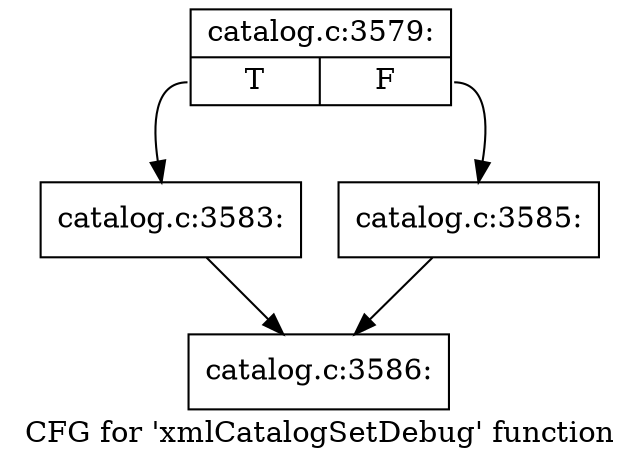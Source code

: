 digraph "CFG for 'xmlCatalogSetDebug' function" {
	label="CFG for 'xmlCatalogSetDebug' function";

	Node0x5650cc8f2660 [shape=record,label="{catalog.c:3579:|{<s0>T|<s1>F}}"];
	Node0x5650cc8f2660:s0 -> Node0x5650cc8f44a0;
	Node0x5650cc8f2660:s1 -> Node0x5650cc8f4540;
	Node0x5650cc8f44a0 [shape=record,label="{catalog.c:3583:}"];
	Node0x5650cc8f44a0 -> Node0x5650cc8f44f0;
	Node0x5650cc8f4540 [shape=record,label="{catalog.c:3585:}"];
	Node0x5650cc8f4540 -> Node0x5650cc8f44f0;
	Node0x5650cc8f44f0 [shape=record,label="{catalog.c:3586:}"];
}
